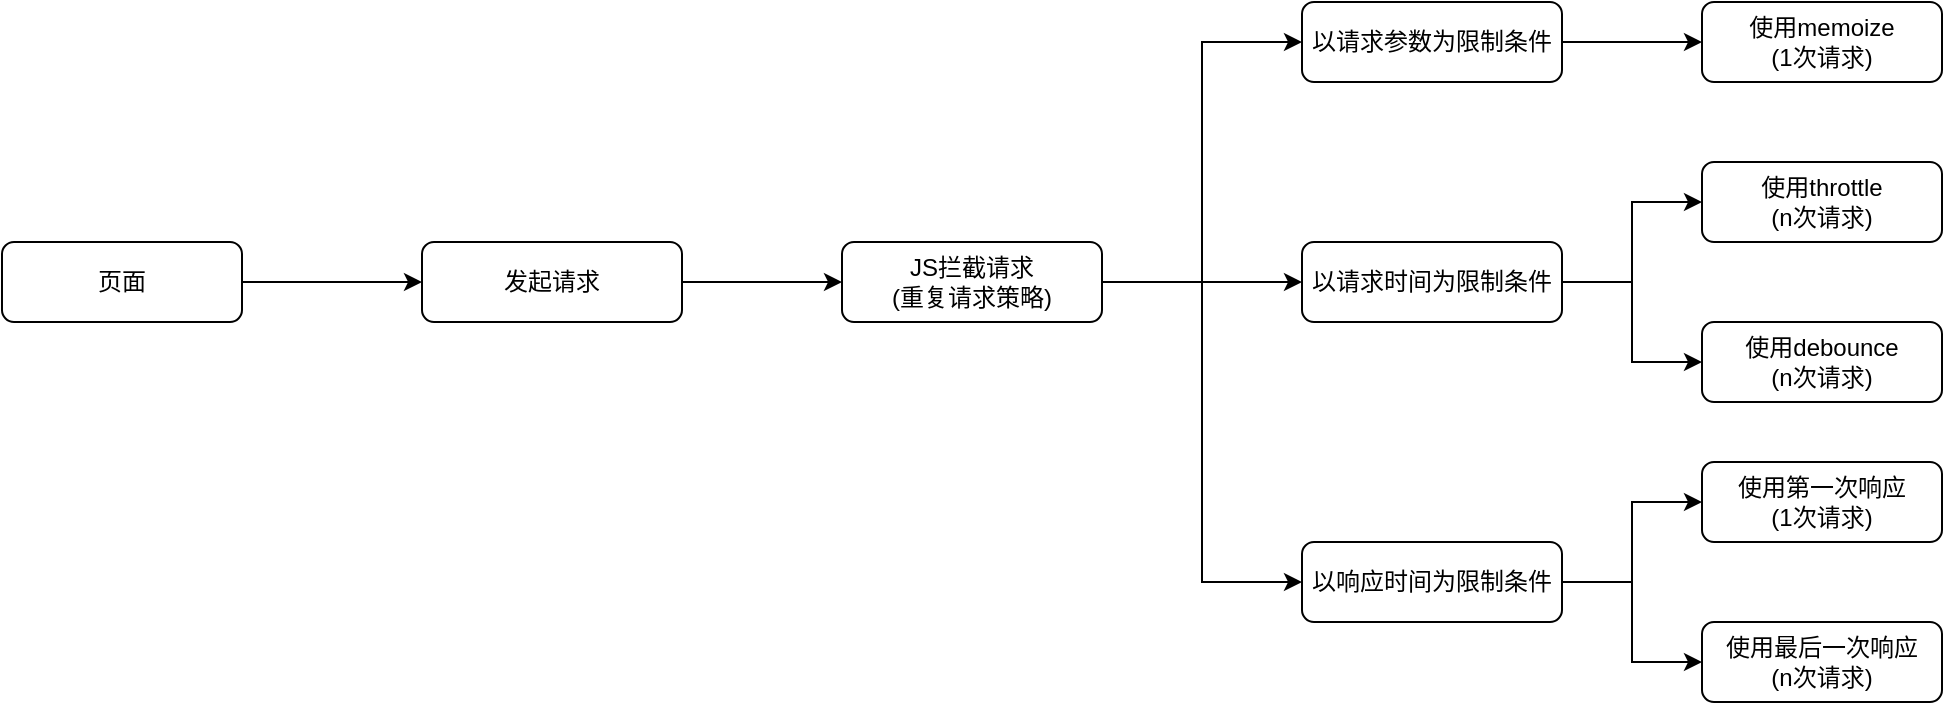 <mxfile version="12.8.8" type="github">
  <diagram id="C5RBs43oDa-KdzZeNtuy" name="Page-1">
    <mxGraphModel dx="1422" dy="1895" grid="1" gridSize="10" guides="1" tooltips="1" connect="1" arrows="1" fold="1" page="1" pageScale="1" pageWidth="827" pageHeight="1169" math="0" shadow="0">
      <root>
        <mxCell id="WIyWlLk6GJQsqaUBKTNV-0" />
        <mxCell id="WIyWlLk6GJQsqaUBKTNV-1" parent="WIyWlLk6GJQsqaUBKTNV-0" />
        <mxCell id="CIkHukfEwXbe2Xlf_tDN-55" value="" style="edgeStyle=orthogonalEdgeStyle;rounded=0;orthogonalLoop=1;jettySize=auto;html=1;" edge="1" parent="WIyWlLk6GJQsqaUBKTNV-1" source="WIyWlLk6GJQsqaUBKTNV-3" target="CIkHukfEwXbe2Xlf_tDN-0">
          <mxGeometry relative="1" as="geometry">
            <mxPoint x="240" y="-140" as="targetPoint" />
          </mxGeometry>
        </mxCell>
        <mxCell id="WIyWlLk6GJQsqaUBKTNV-3" value="页面" style="rounded=1;whiteSpace=wrap;html=1;fontSize=12;glass=0;strokeWidth=1;shadow=0;" parent="WIyWlLk6GJQsqaUBKTNV-1" vertex="1">
          <mxGeometry x="40" y="-160" width="120" height="40" as="geometry" />
        </mxCell>
        <mxCell id="CIkHukfEwXbe2Xlf_tDN-3" style="edgeStyle=orthogonalEdgeStyle;rounded=0;orthogonalLoop=1;jettySize=auto;html=1;entryX=0;entryY=0.5;entryDx=0;entryDy=0;exitX=1;exitY=0.5;exitDx=0;exitDy=0;" edge="1" parent="WIyWlLk6GJQsqaUBKTNV-1" source="CIkHukfEwXbe2Xlf_tDN-33" target="CIkHukfEwXbe2Xlf_tDN-2">
          <mxGeometry relative="1" as="geometry">
            <mxPoint x="630" y="-140" as="sourcePoint" />
          </mxGeometry>
        </mxCell>
        <mxCell id="CIkHukfEwXbe2Xlf_tDN-13" style="edgeStyle=orthogonalEdgeStyle;rounded=0;orthogonalLoop=1;jettySize=auto;html=1;entryX=0;entryY=0.5;entryDx=0;entryDy=0;exitX=1;exitY=0.5;exitDx=0;exitDy=0;" edge="1" parent="WIyWlLk6GJQsqaUBKTNV-1" source="CIkHukfEwXbe2Xlf_tDN-33" target="CIkHukfEwXbe2Xlf_tDN-12">
          <mxGeometry relative="1" as="geometry">
            <mxPoint x="630" y="-140" as="sourcePoint" />
          </mxGeometry>
        </mxCell>
        <mxCell id="CIkHukfEwXbe2Xlf_tDN-20" style="edgeStyle=orthogonalEdgeStyle;rounded=0;orthogonalLoop=1;jettySize=auto;html=1;entryX=0;entryY=0.5;entryDx=0;entryDy=0;exitX=1;exitY=0.5;exitDx=0;exitDy=0;" edge="1" parent="WIyWlLk6GJQsqaUBKTNV-1" source="CIkHukfEwXbe2Xlf_tDN-33" target="CIkHukfEwXbe2Xlf_tDN-19">
          <mxGeometry relative="1" as="geometry">
            <mxPoint x="630" y="-140" as="sourcePoint" />
          </mxGeometry>
        </mxCell>
        <mxCell id="CIkHukfEwXbe2Xlf_tDN-34" value="" style="edgeStyle=orthogonalEdgeStyle;rounded=0;orthogonalLoop=1;jettySize=auto;html=1;" edge="1" parent="WIyWlLk6GJQsqaUBKTNV-1" source="CIkHukfEwXbe2Xlf_tDN-0" target="CIkHukfEwXbe2Xlf_tDN-33">
          <mxGeometry relative="1" as="geometry" />
        </mxCell>
        <mxCell id="CIkHukfEwXbe2Xlf_tDN-0" value="发起请求" style="rounded=1;whiteSpace=wrap;html=1;fontSize=12;glass=0;strokeWidth=1;shadow=0;" vertex="1" parent="WIyWlLk6GJQsqaUBKTNV-1">
          <mxGeometry x="250" y="-160" width="130" height="40" as="geometry" />
        </mxCell>
        <mxCell id="CIkHukfEwXbe2Xlf_tDN-14" style="edgeStyle=orthogonalEdgeStyle;rounded=0;orthogonalLoop=1;jettySize=auto;html=1;" edge="1" parent="WIyWlLk6GJQsqaUBKTNV-1" source="CIkHukfEwXbe2Xlf_tDN-2" target="CIkHukfEwXbe2Xlf_tDN-4">
          <mxGeometry relative="1" as="geometry" />
        </mxCell>
        <mxCell id="CIkHukfEwXbe2Xlf_tDN-16" value="" style="edgeStyle=orthogonalEdgeStyle;rounded=0;orthogonalLoop=1;jettySize=auto;html=1;" edge="1" parent="WIyWlLk6GJQsqaUBKTNV-1" source="CIkHukfEwXbe2Xlf_tDN-2" target="CIkHukfEwXbe2Xlf_tDN-5">
          <mxGeometry relative="1" as="geometry">
            <mxPoint x="900" y="10" as="targetPoint" />
          </mxGeometry>
        </mxCell>
        <mxCell id="CIkHukfEwXbe2Xlf_tDN-2" value="以响应时间为限制条件" style="rounded=1;whiteSpace=wrap;html=1;fontSize=12;glass=0;strokeWidth=1;shadow=0;" vertex="1" parent="WIyWlLk6GJQsqaUBKTNV-1">
          <mxGeometry x="690" y="-10" width="130" height="40" as="geometry" />
        </mxCell>
        <mxCell id="CIkHukfEwXbe2Xlf_tDN-4" value="使用第一次响应&lt;br&gt;(1次请求)" style="rounded=1;whiteSpace=wrap;html=1;fontSize=12;glass=0;strokeWidth=1;shadow=0;" vertex="1" parent="WIyWlLk6GJQsqaUBKTNV-1">
          <mxGeometry x="890" y="-50" width="120" height="40" as="geometry" />
        </mxCell>
        <mxCell id="CIkHukfEwXbe2Xlf_tDN-5" value="使用最后一次响应&lt;br&gt;(n次请求)" style="rounded=1;whiteSpace=wrap;html=1;fontSize=12;glass=0;strokeWidth=1;shadow=0;" vertex="1" parent="WIyWlLk6GJQsqaUBKTNV-1">
          <mxGeometry x="890" y="30" width="120" height="40" as="geometry" />
        </mxCell>
        <mxCell id="CIkHukfEwXbe2Xlf_tDN-6" value="使用throttle&lt;br&gt;(n次请求)" style="rounded=1;whiteSpace=wrap;html=1;fontSize=12;glass=0;strokeWidth=1;shadow=0;" vertex="1" parent="WIyWlLk6GJQsqaUBKTNV-1">
          <mxGeometry x="890" y="-200" width="120" height="40" as="geometry" />
        </mxCell>
        <mxCell id="CIkHukfEwXbe2Xlf_tDN-7" value="使用debounce&lt;br&gt;(n次请求)" style="rounded=1;whiteSpace=wrap;html=1;fontSize=12;glass=0;strokeWidth=1;shadow=0;" vertex="1" parent="WIyWlLk6GJQsqaUBKTNV-1">
          <mxGeometry x="890" y="-120" width="120" height="40" as="geometry" />
        </mxCell>
        <mxCell id="CIkHukfEwXbe2Xlf_tDN-17" value="" style="edgeStyle=orthogonalEdgeStyle;rounded=0;orthogonalLoop=1;jettySize=auto;html=1;" edge="1" parent="WIyWlLk6GJQsqaUBKTNV-1" source="CIkHukfEwXbe2Xlf_tDN-12" target="CIkHukfEwXbe2Xlf_tDN-6">
          <mxGeometry relative="1" as="geometry" />
        </mxCell>
        <mxCell id="CIkHukfEwXbe2Xlf_tDN-18" style="edgeStyle=orthogonalEdgeStyle;rounded=0;orthogonalLoop=1;jettySize=auto;html=1;entryX=0;entryY=0.5;entryDx=0;entryDy=0;" edge="1" parent="WIyWlLk6GJQsqaUBKTNV-1" source="CIkHukfEwXbe2Xlf_tDN-12" target="CIkHukfEwXbe2Xlf_tDN-7">
          <mxGeometry relative="1" as="geometry" />
        </mxCell>
        <mxCell id="CIkHukfEwXbe2Xlf_tDN-12" value="以请求时间为限制条件" style="rounded=1;whiteSpace=wrap;html=1;fontSize=12;glass=0;strokeWidth=1;shadow=0;" vertex="1" parent="WIyWlLk6GJQsqaUBKTNV-1">
          <mxGeometry x="690" y="-160" width="130" height="40" as="geometry" />
        </mxCell>
        <mxCell id="CIkHukfEwXbe2Xlf_tDN-22" value="" style="edgeStyle=orthogonalEdgeStyle;rounded=0;orthogonalLoop=1;jettySize=auto;html=1;" edge="1" parent="WIyWlLk6GJQsqaUBKTNV-1" source="CIkHukfEwXbe2Xlf_tDN-19" target="CIkHukfEwXbe2Xlf_tDN-21">
          <mxGeometry relative="1" as="geometry" />
        </mxCell>
        <mxCell id="CIkHukfEwXbe2Xlf_tDN-19" value="以请求参数为限制条件" style="rounded=1;whiteSpace=wrap;html=1;fontSize=12;glass=0;strokeWidth=1;shadow=0;" vertex="1" parent="WIyWlLk6GJQsqaUBKTNV-1">
          <mxGeometry x="690" y="-280" width="130" height="40" as="geometry" />
        </mxCell>
        <mxCell id="CIkHukfEwXbe2Xlf_tDN-21" value="使用memoize&lt;br&gt;(1次请求)&lt;br&gt;" style="rounded=1;whiteSpace=wrap;html=1;fontSize=12;glass=0;strokeWidth=1;shadow=0;" vertex="1" parent="WIyWlLk6GJQsqaUBKTNV-1">
          <mxGeometry x="890" y="-280" width="120" height="40" as="geometry" />
        </mxCell>
        <mxCell id="CIkHukfEwXbe2Xlf_tDN-33" value="JS拦截请求&lt;br&gt;(重复请求策略)" style="rounded=1;whiteSpace=wrap;html=1;fontSize=12;glass=0;strokeWidth=1;shadow=0;" vertex="1" parent="WIyWlLk6GJQsqaUBKTNV-1">
          <mxGeometry x="460" y="-160" width="130" height="40" as="geometry" />
        </mxCell>
      </root>
    </mxGraphModel>
  </diagram>
</mxfile>
